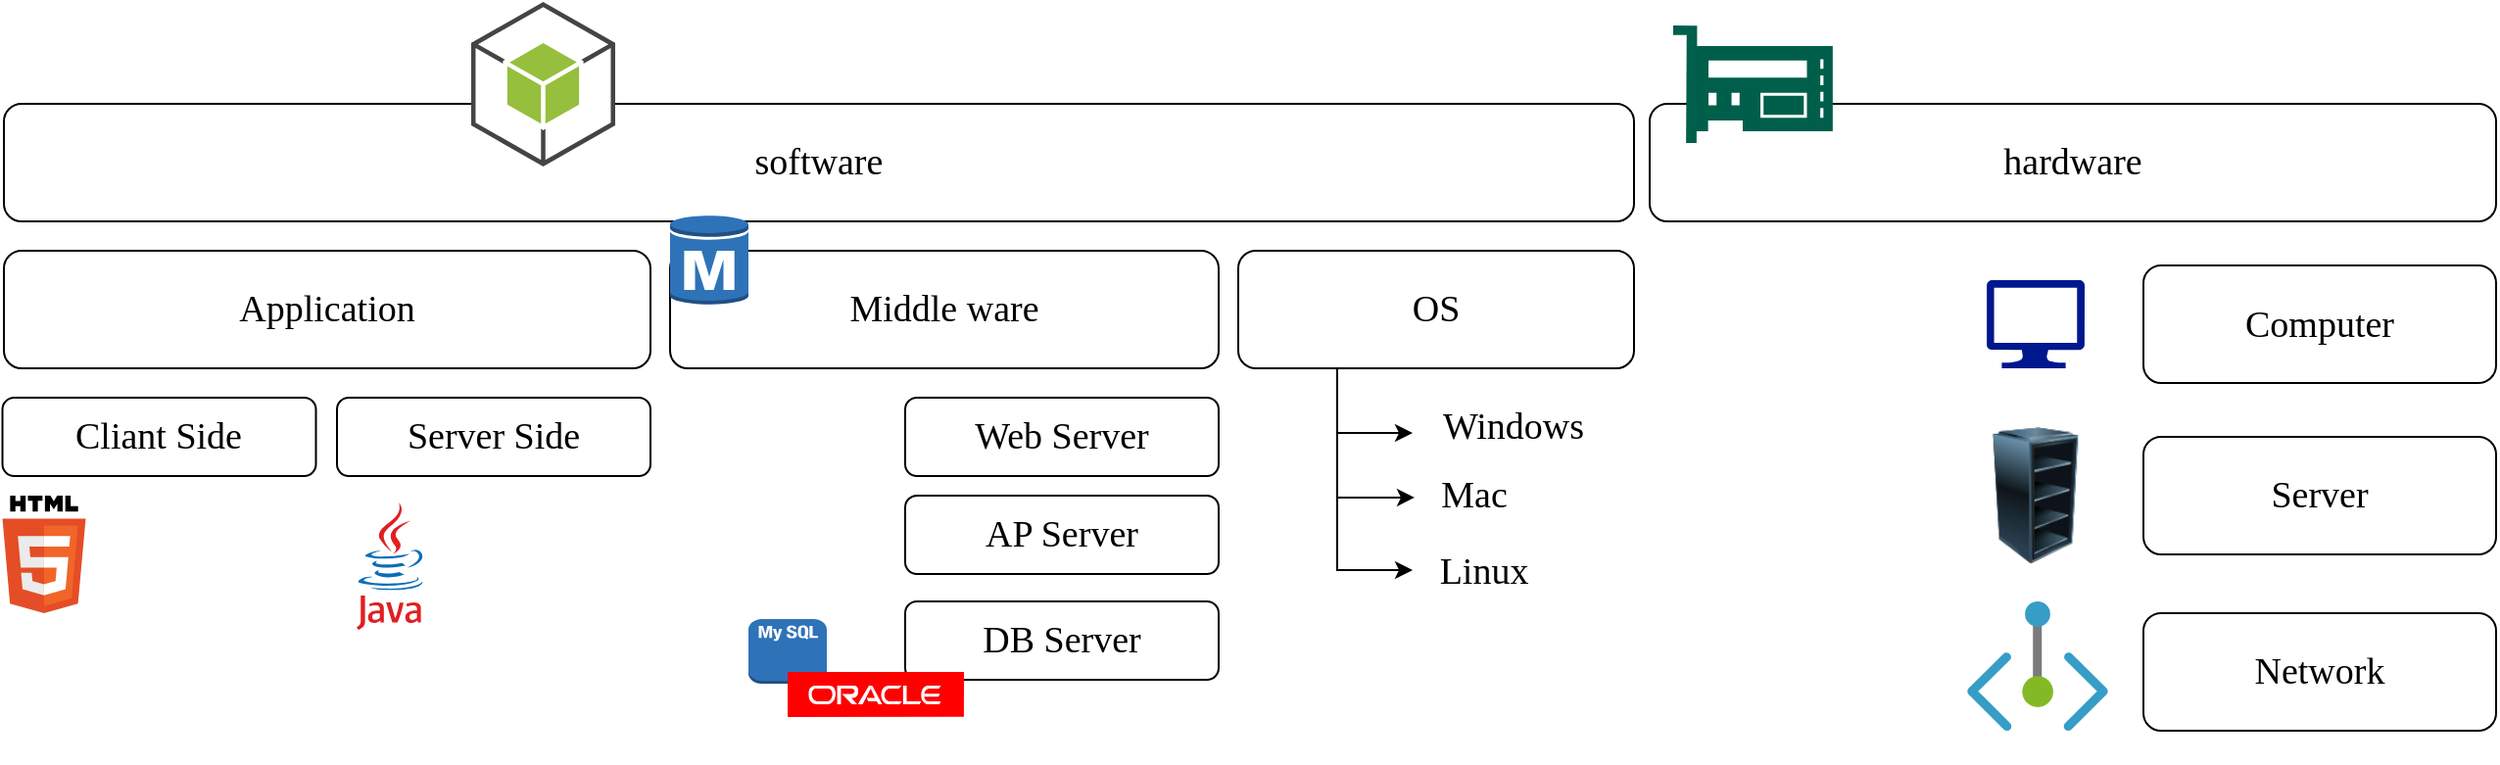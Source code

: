 <mxfile version="17.4.6" type="github">
  <diagram id="P5gyEmvL4nH8fr6eJwdy" name="Page-1">
    <mxGraphModel dx="1090" dy="649" grid="1" gridSize="10" guides="1" tooltips="1" connect="1" arrows="1" fold="1" page="1" pageScale="1" pageWidth="850" pageHeight="1100" math="0" shadow="0">
      <root>
        <mxCell id="0" />
        <mxCell id="1" parent="0" />
        <mxCell id="6Z7KgCng-afJdY2ffdDQ-2" value="hardware" style="rounded=1;whiteSpace=wrap;html=1;fontSize=19;fontFamily=Montserrat;fontSource=https%3A%2F%2Ffonts.googleapis.com%2Fcss%3Ffamily%3DMontserrat;" parent="1" vertex="1">
          <mxGeometry x="980" y="290" width="432" height="60" as="geometry" />
        </mxCell>
        <mxCell id="6Z7KgCng-afJdY2ffdDQ-1" value="" style="sketch=0;pointerEvents=1;shadow=0;dashed=0;html=1;strokeColor=none;fillColor=#005F4B;labelPosition=center;verticalLabelPosition=bottom;verticalAlign=top;align=center;outlineConnect=0;shape=mxgraph.veeam2.hardware_controller;" parent="1" vertex="1">
          <mxGeometry x="992" y="250" width="81.43" height="60" as="geometry" />
        </mxCell>
        <mxCell id="6Z7KgCng-afJdY2ffdDQ-4" value="software" style="rounded=1;whiteSpace=wrap;html=1;fontSize=19;fontFamily=Montserrat;fontSource=https%3A%2F%2Ffonts.googleapis.com%2Fcss%3Ffamily%3DMontserrat;" parent="1" vertex="1">
          <mxGeometry x="140" y="290" width="832" height="60" as="geometry" />
        </mxCell>
        <mxCell id="6Z7KgCng-afJdY2ffdDQ-3" value="" style="outlineConnect=0;dashed=0;verticalLabelPosition=bottom;verticalAlign=top;align=center;html=1;shape=mxgraph.aws3.android;fillColor=#96BF3D;gradientColor=none;fontFamily=Montserrat;fontSource=https%3A%2F%2Ffonts.googleapis.com%2Fcss%3Ffamily%3DMontserrat;fontSize=19;" parent="1" vertex="1">
          <mxGeometry x="378.5" y="238" width="73.5" height="84" as="geometry" />
        </mxCell>
        <mxCell id="6Z7KgCng-afJdY2ffdDQ-6" value="Computer" style="rounded=1;whiteSpace=wrap;html=1;fontFamily=Montserrat;fontSource=https%3A%2F%2Ffonts.googleapis.com%2Fcss%3Ffamily%3DMontserrat;fontSize=19;" parent="1" vertex="1">
          <mxGeometry x="1232" y="372.5" width="180" height="60" as="geometry" />
        </mxCell>
        <mxCell id="6Z7KgCng-afJdY2ffdDQ-7" value="Server" style="rounded=1;whiteSpace=wrap;html=1;fontFamily=Montserrat;fontSource=https%3A%2F%2Ffonts.googleapis.com%2Fcss%3Ffamily%3DMontserrat;fontSize=19;" parent="1" vertex="1">
          <mxGeometry x="1232" y="460" width="180" height="60" as="geometry" />
        </mxCell>
        <mxCell id="6Z7KgCng-afJdY2ffdDQ-8" value="Network" style="rounded=1;whiteSpace=wrap;html=1;fontFamily=Montserrat;fontSource=https%3A%2F%2Ffonts.googleapis.com%2Fcss%3Ffamily%3DMontserrat;fontSize=19;" parent="1" vertex="1">
          <mxGeometry x="1232" y="550" width="180" height="60" as="geometry" />
        </mxCell>
        <mxCell id="6Z7KgCng-afJdY2ffdDQ-17" style="edgeStyle=orthogonalEdgeStyle;rounded=0;orthogonalLoop=1;jettySize=auto;html=1;exitX=0.25;exitY=1;exitDx=0;exitDy=0;entryX=-0.01;entryY=0.6;entryDx=0;entryDy=0;entryPerimeter=0;fontFamily=Montserrat;fontSource=https%3A%2F%2Ffonts.googleapis.com%2Fcss%3Ffamily%3DMontserrat;fontSize=19;" parent="1" source="6Z7KgCng-afJdY2ffdDQ-12" target="6Z7KgCng-afJdY2ffdDQ-14" edge="1">
          <mxGeometry relative="1" as="geometry" />
        </mxCell>
        <mxCell id="6Z7KgCng-afJdY2ffdDQ-18" style="edgeStyle=orthogonalEdgeStyle;rounded=0;orthogonalLoop=1;jettySize=auto;html=1;exitX=0.25;exitY=1;exitDx=0;exitDy=0;entryX=0;entryY=0.533;entryDx=0;entryDy=0;entryPerimeter=0;fontFamily=Montserrat;fontSource=https%3A%2F%2Ffonts.googleapis.com%2Fcss%3Ffamily%3DMontserrat;fontSize=19;" parent="1" source="6Z7KgCng-afJdY2ffdDQ-12" target="6Z7KgCng-afJdY2ffdDQ-15" edge="1">
          <mxGeometry relative="1" as="geometry" />
        </mxCell>
        <mxCell id="6Z7KgCng-afJdY2ffdDQ-20" style="edgeStyle=orthogonalEdgeStyle;rounded=0;orthogonalLoop=1;jettySize=auto;html=1;exitX=0.25;exitY=1;exitDx=0;exitDy=0;entryX=-0.014;entryY=0.467;entryDx=0;entryDy=0;entryPerimeter=0;fontFamily=Montserrat;fontSource=https%3A%2F%2Ffonts.googleapis.com%2Fcss%3Ffamily%3DMontserrat;fontSize=19;" parent="1" source="6Z7KgCng-afJdY2ffdDQ-12" target="6Z7KgCng-afJdY2ffdDQ-16" edge="1">
          <mxGeometry relative="1" as="geometry" />
        </mxCell>
        <mxCell id="6Z7KgCng-afJdY2ffdDQ-12" value="OS" style="rounded=1;whiteSpace=wrap;html=1;fontFamily=Montserrat;fontSource=https%3A%2F%2Ffonts.googleapis.com%2Fcss%3Ffamily%3DMontserrat;fontSize=19;" parent="1" vertex="1">
          <mxGeometry x="770" y="365" width="202" height="60" as="geometry" />
        </mxCell>
        <mxCell id="6Z7KgCng-afJdY2ffdDQ-5" value="" style="sketch=0;aspect=fixed;pointerEvents=1;shadow=0;dashed=0;html=1;strokeColor=none;labelPosition=center;verticalLabelPosition=bottom;verticalAlign=top;align=center;fillColor=#00188D;shape=mxgraph.azure.computer;fontFamily=Montserrat;fontSource=https%3A%2F%2Ffonts.googleapis.com%2Fcss%3Ffamily%3DMontserrat;fontSize=19;" parent="1" vertex="1">
          <mxGeometry x="1152" y="380" width="50" height="45" as="geometry" />
        </mxCell>
        <mxCell id="6Z7KgCng-afJdY2ffdDQ-9" value="" style="image;html=1;image=img/lib/clip_art/computers/Server_Rack_Empty_128x128.png;fontFamily=Montserrat;fontSource=https%3A%2F%2Ffonts.googleapis.com%2Fcss%3Ffamily%3DMontserrat;fontSize=19;" parent="1" vertex="1">
          <mxGeometry x="1142" y="455" width="70" height="70" as="geometry" />
        </mxCell>
        <mxCell id="6Z7KgCng-afJdY2ffdDQ-11" value="" style="aspect=fixed;html=1;points=[];align=center;image;fontSize=12;image=img/lib/azure2/networking/Private_Endpoint.svg;fontFamily=Montserrat;fontSource=https%3A%2F%2Ffonts.googleapis.com%2Fcss%3Ffamily%3DMontserrat;" parent="1" vertex="1">
          <mxGeometry x="1142" y="544" width="72" height="66" as="geometry" />
        </mxCell>
        <mxCell id="6Z7KgCng-afJdY2ffdDQ-14" value="Windows" style="text;html=1;align=center;verticalAlign=middle;resizable=0;points=[];autosize=1;strokeColor=none;fillColor=none;fontSize=19;fontFamily=Montserrat;" parent="1" vertex="1">
          <mxGeometry x="860" y="440" width="100" height="30" as="geometry" />
        </mxCell>
        <mxCell id="6Z7KgCng-afJdY2ffdDQ-15" value="Mac" style="text;html=1;align=center;verticalAlign=middle;resizable=0;points=[];autosize=1;strokeColor=none;fillColor=none;fontSize=19;fontFamily=Montserrat;" parent="1" vertex="1">
          <mxGeometry x="860" y="475" width="60" height="30" as="geometry" />
        </mxCell>
        <mxCell id="6Z7KgCng-afJdY2ffdDQ-16" value="&lt;div&gt;Linux&lt;/div&gt;" style="text;html=1;align=center;verticalAlign=middle;resizable=0;points=[];autosize=1;strokeColor=none;fillColor=none;fontSize=19;fontFamily=Montserrat;" parent="1" vertex="1">
          <mxGeometry x="860" y="514" width="70" height="30" as="geometry" />
        </mxCell>
        <mxCell id="6Z7KgCng-afJdY2ffdDQ-21" value="" style="shape=image;html=1;verticalAlign=top;verticalLabelPosition=bottom;labelBackgroundColor=#ffffff;imageAspect=0;aspect=fixed;image=https://cdn4.iconfinder.com/data/icons/business-black-1/64/14-128.png;fontFamily=Montserrat;fontSource=https%3A%2F%2Ffonts.googleapis.com%2Fcss%3Ffamily%3DMontserrat;fontSize=19;" parent="1" vertex="1">
          <mxGeometry x="760" y="350" width="48" height="48" as="geometry" />
        </mxCell>
        <mxCell id="6Z7KgCng-afJdY2ffdDQ-22" value="Middle ware" style="rounded=1;whiteSpace=wrap;html=1;fontFamily=Montserrat;fontSource=https%3A%2F%2Ffonts.googleapis.com%2Fcss%3Ffamily%3DMontserrat;fontSize=19;" parent="1" vertex="1">
          <mxGeometry x="480" y="365" width="280" height="60" as="geometry" />
        </mxCell>
        <mxCell id="6Z7KgCng-afJdY2ffdDQ-23" value="" style="outlineConnect=0;dashed=0;verticalLabelPosition=bottom;verticalAlign=top;align=center;html=1;shape=mxgraph.aws3.rds_db_instance;fillColor=#2E73B8;gradientColor=none;fontFamily=Montserrat;fontSource=https%3A%2F%2Ffonts.googleapis.com%2Fcss%3Ffamily%3DMontserrat;fontSize=19;" parent="1" vertex="1">
          <mxGeometry x="480" y="346.25" width="40" height="47" as="geometry" />
        </mxCell>
        <mxCell id="6Z7KgCng-afJdY2ffdDQ-24" value="Application" style="rounded=1;whiteSpace=wrap;html=1;fontFamily=Montserrat;fontSource=https%3A%2F%2Ffonts.googleapis.com%2Fcss%3Ffamily%3DMontserrat;fontSize=19;" parent="1" vertex="1">
          <mxGeometry x="140" y="365" width="330" height="60" as="geometry" />
        </mxCell>
        <mxCell id="6Z7KgCng-afJdY2ffdDQ-25" value="" style="shape=image;html=1;verticalAlign=top;verticalLabelPosition=bottom;labelBackgroundColor=#ffffff;imageAspect=0;aspect=fixed;image=https://cdn3.iconfinder.com/data/icons/essential-pack-2/48/32-Smartphone-128.png;fontFamily=Montserrat;fontSource=https%3A%2F%2Ffonts.googleapis.com%2Fcss%3Ffamily%3DMontserrat;fontSize=19;" parent="1" vertex="1">
          <mxGeometry x="150" y="354.75" width="38.5" height="38.5" as="geometry" />
        </mxCell>
        <mxCell id="6Z7KgCng-afJdY2ffdDQ-27" value="Web Server" style="rounded=1;whiteSpace=wrap;html=1;fontFamily=Montserrat;fontSource=https%3A%2F%2Ffonts.googleapis.com%2Fcss%3Ffamily%3DMontserrat;fontSize=19;" parent="1" vertex="1">
          <mxGeometry x="600" y="440" width="160" height="40" as="geometry" />
        </mxCell>
        <mxCell id="6Z7KgCng-afJdY2ffdDQ-28" value="AP Server" style="rounded=1;whiteSpace=wrap;html=1;fontFamily=Montserrat;fontSource=https%3A%2F%2Ffonts.googleapis.com%2Fcss%3Ffamily%3DMontserrat;fontSize=19;" parent="1" vertex="1">
          <mxGeometry x="600" y="490" width="160" height="40" as="geometry" />
        </mxCell>
        <mxCell id="6Z7KgCng-afJdY2ffdDQ-29" value="DB Server" style="rounded=1;whiteSpace=wrap;html=1;fontFamily=Montserrat;fontSource=https%3A%2F%2Ffonts.googleapis.com%2Fcss%3Ffamily%3DMontserrat;fontSize=19;" parent="1" vertex="1">
          <mxGeometry x="600" y="544" width="160" height="40" as="geometry" />
        </mxCell>
        <mxCell id="6Z7KgCng-afJdY2ffdDQ-30" value="Cliant Side" style="rounded=1;whiteSpace=wrap;html=1;fontFamily=Montserrat;fontSource=https%3A%2F%2Ffonts.googleapis.com%2Fcss%3Ffamily%3DMontserrat;fontSize=19;" parent="1" vertex="1">
          <mxGeometry x="139.25" y="440" width="160" height="40" as="geometry" />
        </mxCell>
        <mxCell id="6Z7KgCng-afJdY2ffdDQ-31" value="Server Side" style="rounded=1;whiteSpace=wrap;html=1;fontFamily=Montserrat;fontSource=https%3A%2F%2Ffonts.googleapis.com%2Fcss%3Ffamily%3DMontserrat;fontSize=19;" parent="1" vertex="1">
          <mxGeometry x="310" y="440" width="160" height="40" as="geometry" />
        </mxCell>
        <mxCell id="k57WwZ2V0767a81-Zr1c-1" value="" style="dashed=0;outlineConnect=0;html=1;align=center;labelPosition=center;verticalLabelPosition=bottom;verticalAlign=top;shape=mxgraph.weblogos.html5;fontFamily=Montserrat;fontSource=https%3A%2F%2Ffonts.googleapis.com%2Fcss%3Ffamily%3DMontserrat;fontSize=19;" vertex="1" parent="1">
          <mxGeometry x="139.25" y="490" width="42.49" height="60" as="geometry" />
        </mxCell>
        <mxCell id="k57WwZ2V0767a81-Zr1c-2" value="" style="shape=image;html=1;verticalAlign=top;verticalLabelPosition=bottom;labelBackgroundColor=#ffffff;imageAspect=0;aspect=fixed;image=https://cdn0.iconfinder.com/data/icons/long-shadow-web-icons/512/css-128.png;fontFamily=Montserrat;fontSource=https%3A%2F%2Ffonts.googleapis.com%2Fcss%3Ffamily%3DMontserrat;fontSize=19;" vertex="1" parent="1">
          <mxGeometry x="188.5" y="502" width="48" height="48" as="geometry" />
        </mxCell>
        <mxCell id="k57WwZ2V0767a81-Zr1c-3" value="" style="shape=image;html=1;verticalAlign=top;verticalLabelPosition=bottom;labelBackgroundColor=#ffffff;imageAspect=0;aspect=fixed;image=https://cdn4.iconfinder.com/data/icons/scripting-and-programming-languages/512/js-128.png;fontFamily=Montserrat;fontSource=https%3A%2F%2Ffonts.googleapis.com%2Fcss%3Ffamily%3DMontserrat;fontSize=19;" vertex="1" parent="1">
          <mxGeometry x="241.25" y="502" width="48.75" height="48.75" as="geometry" />
        </mxCell>
        <mxCell id="k57WwZ2V0767a81-Zr1c-4" value="" style="dashed=0;outlineConnect=0;html=1;align=center;labelPosition=center;verticalLabelPosition=bottom;verticalAlign=top;shape=mxgraph.weblogos.java;fontFamily=Montserrat;fontSource=https%3A%2F%2Ffonts.googleapis.com%2Fcss%3Ffamily%3DMontserrat;fontSize=19;" vertex="1" parent="1">
          <mxGeometry x="320" y="493.5" width="34.4" height="65" as="geometry" />
        </mxCell>
        <mxCell id="k57WwZ2V0767a81-Zr1c-5" value="" style="shape=image;html=1;verticalAlign=top;verticalLabelPosition=bottom;labelBackgroundColor=#ffffff;imageAspect=0;aspect=fixed;image=https://cdn0.iconfinder.com/data/icons/long-shadow-web-icons/512/python-128.png;fontFamily=Montserrat;fontSource=https%3A%2F%2Ffonts.googleapis.com%2Fcss%3Ffamily%3DMontserrat;fontSize=19;" vertex="1" parent="1">
          <mxGeometry x="370" y="505" width="48" height="48" as="geometry" />
        </mxCell>
        <mxCell id="k57WwZ2V0767a81-Zr1c-6" value="" style="shape=image;html=1;verticalAlign=top;verticalLabelPosition=bottom;labelBackgroundColor=#ffffff;imageAspect=0;aspect=fixed;image=https://cdn4.iconfinder.com/data/icons/scripting-and-programming-languages/158/Ruby_on_Rails_2-128.png;fontFamily=Montserrat;fontSource=https%3A%2F%2Ffonts.googleapis.com%2Fcss%3Ffamily%3DMontserrat;fontSize=19;" vertex="1" parent="1">
          <mxGeometry x="322" y="570" width="56.5" height="56.5" as="geometry" />
        </mxCell>
        <mxCell id="k57WwZ2V0767a81-Zr1c-7" value="" style="shape=image;html=1;verticalAlign=top;verticalLabelPosition=bottom;labelBackgroundColor=#ffffff;imageAspect=0;aspect=fixed;image=https://cdn4.iconfinder.com/data/icons/scripting-and-programming-languages/512/php-128.png;fontFamily=Montserrat;fontSource=https%3A%2F%2Ffonts.googleapis.com%2Fcss%3Ffamily%3DMontserrat;fontSize=19;" vertex="1" parent="1">
          <mxGeometry x="394" y="564.5" width="62" height="62" as="geometry" />
        </mxCell>
        <mxCell id="k57WwZ2V0767a81-Zr1c-8" value="" style="outlineConnect=0;dashed=0;verticalLabelPosition=bottom;verticalAlign=top;align=center;html=1;shape=mxgraph.aws3.mysql_db_instance_2;fillColor=#2E73B8;gradientColor=none;fontFamily=Montserrat;fontSource=https%3A%2F%2Ffonts.googleapis.com%2Fcss%3Ffamily%3DMontserrat;fontSize=19;" vertex="1" parent="1">
          <mxGeometry x="520" y="553" width="40" height="33" as="geometry" />
        </mxCell>
        <mxCell id="k57WwZ2V0767a81-Zr1c-9" value="" style="dashed=0;outlineConnect=0;html=1;align=center;labelPosition=center;verticalLabelPosition=bottom;verticalAlign=top;shape=mxgraph.weblogos.oracle;fillColor=#FF0000;strokeColor=none;fontFamily=Montserrat;fontSource=https%3A%2F%2Ffonts.googleapis.com%2Fcss%3Ffamily%3DMontserrat;fontSize=19;" vertex="1" parent="1">
          <mxGeometry x="540" y="580" width="90" height="23" as="geometry" />
        </mxCell>
        <mxCell id="k57WwZ2V0767a81-Zr1c-10" value="" style="shape=image;verticalLabelPosition=bottom;labelBackgroundColor=default;verticalAlign=top;aspect=fixed;imageAspect=0;image=https://upload.wikimedia.org/wikipedia/commons/thumb/1/10/Apache_HTTP_server_logo_%282019-present%29.svg/1200px-Apache_HTTP_server_logo_%282019-present%29.svg.png;" vertex="1" parent="1">
          <mxGeometry x="500" y="443" width="89.29" height="34" as="geometry" />
        </mxCell>
        <mxCell id="k57WwZ2V0767a81-Zr1c-11" value="" style="shape=image;verticalLabelPosition=bottom;labelBackgroundColor=default;verticalAlign=top;aspect=fixed;imageAspect=0;image=https://s1.o7planning.com/en/11583/images/12907945.jpeg;" vertex="1" parent="1">
          <mxGeometry x="514.64" y="484" width="60" height="60" as="geometry" />
        </mxCell>
      </root>
    </mxGraphModel>
  </diagram>
</mxfile>
